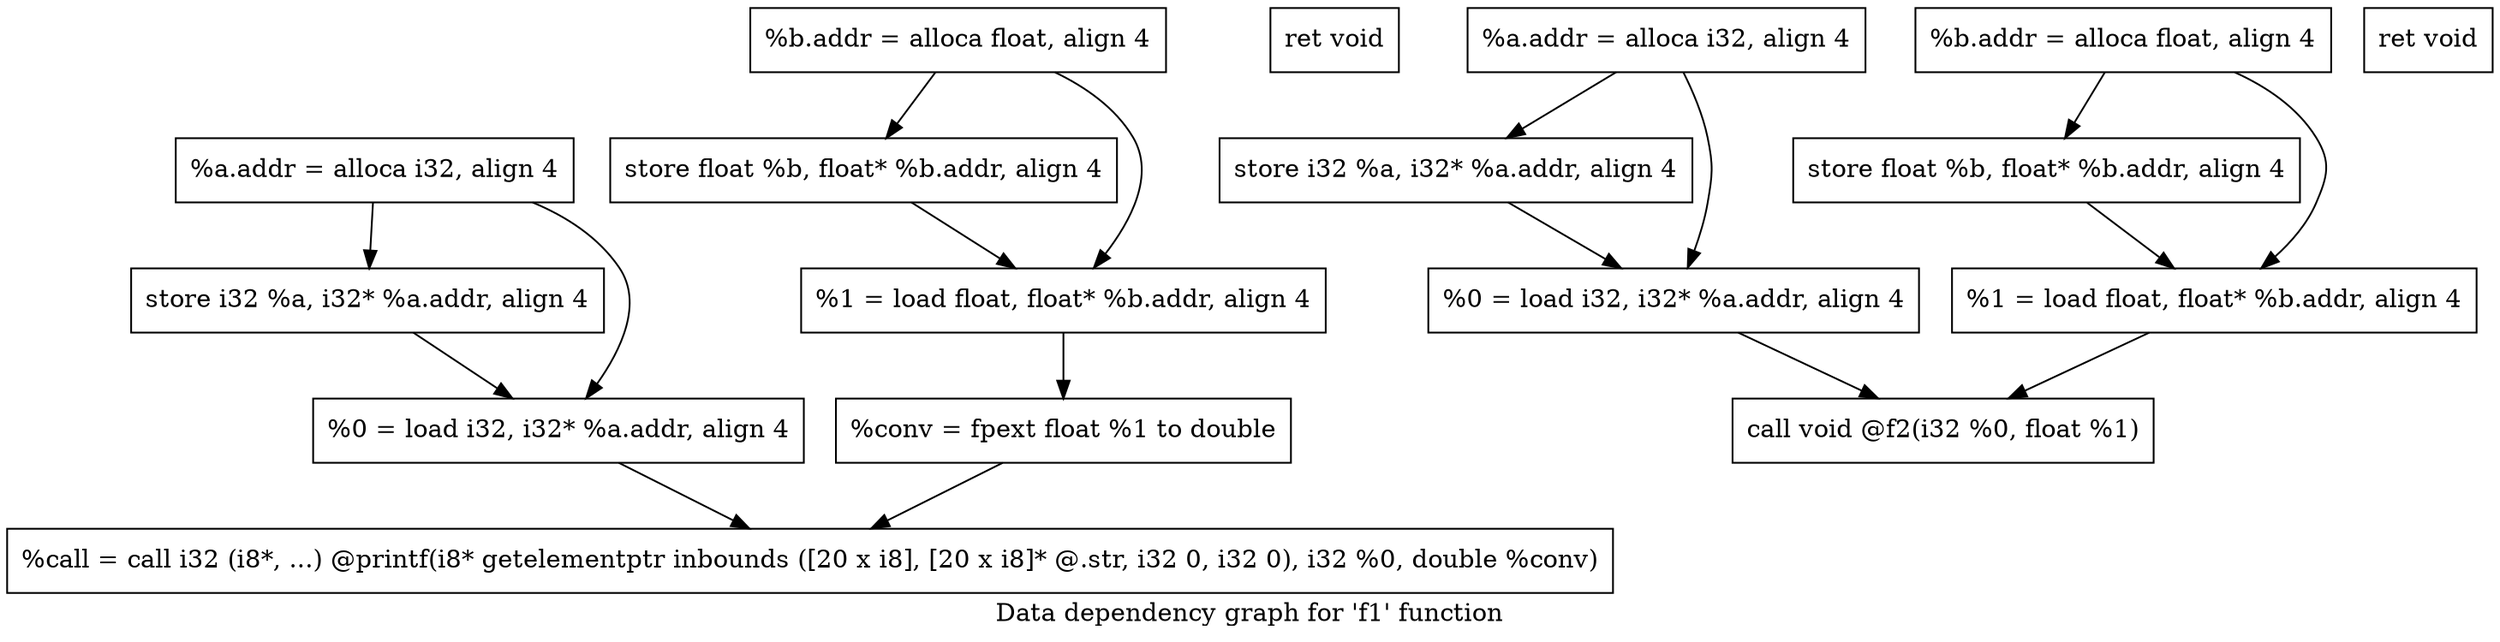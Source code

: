 digraph "Data dependency graph for 'f1' function" {
	label="Data dependency graph for 'f1' function";

	Node0x8aa99d0 [shape=record,label="{  %a.addr = alloca i32, align 4}"];
	Node0x8aa99d0 -> Node0x8aa9af0;
	Node0x8aa99d0 -> Node0x8aa9c00;
	Node0x8aa9a60 [shape=record,label="{  %b.addr = alloca float, align 4}"];
	Node0x8aa9a60 -> Node0x8aa9b90;
	Node0x8aa9a60 -> Node0x8aaaf30;
	Node0x8aa9af0 [shape=record,label="{  store i32 %a, i32* %a.addr, align 4}"];
	Node0x8aa9af0 -> Node0x8aa9c00;
	Node0x8aa9b90 [shape=record,label="{  store float %b, float* %b.addr, align 4}"];
	Node0x8aa9b90 -> Node0x8aaaf30;
	Node0x8aa9c00 [shape=record,label="{  %0 = load i32, i32* %a.addr, align 4}"];
	Node0x8aa9c00 -> Node0x8aab040;
	Node0x8aaaf30 [shape=record,label="{  %1 = load float, float* %b.addr, align 4}"];
	Node0x8aaaf30 -> Node0x8aaafd0;
	Node0x8aaafd0 [shape=record,label="{  %conv = fpext float %1 to double}"];
	Node0x8aaafd0 -> Node0x8aab040;
	Node0x8aab040 [shape=record,label="{  %call = call i32 (i8*, ...) @printf(i8* getelementptr inbounds ([20 x i8], [20 x i8]* @.str, i32 0, i32 0), i32 %0, double %conv)}"];
	Node0x8aab0f0 [shape=record,label="{  ret void}"];
	Node0x8aab2f0 [shape=record,label="{  %a.addr = alloca i32, align 4}"];
	Node0x8aab2f0 -> Node0x8aab3d0;
	Node0x8aab2f0 -> Node0x8aab4f0;
	Node0x8aab360 [shape=record,label="{  %b.addr = alloca float, align 4}"];
	Node0x8aab360 -> Node0x8aab460;
	Node0x8aab360 -> Node0x8aac7c0;
	Node0x8aab3d0 [shape=record,label="{  store i32 %a, i32* %a.addr, align 4}"];
	Node0x8aab3d0 -> Node0x8aab4f0;
	Node0x8aab460 [shape=record,label="{  store float %b, float* %b.addr, align 4}"];
	Node0x8aab460 -> Node0x8aac7c0;
	Node0x8aab4f0 [shape=record,label="{  %0 = load i32, i32* %a.addr, align 4}"];
	Node0x8aab4f0 -> Node0x8aac860;
	Node0x8aac7c0 [shape=record,label="{  %1 = load float, float* %b.addr, align 4}"];
	Node0x8aac7c0 -> Node0x8aac860;
	Node0x8aac860 [shape=record,label="{  call void @f2(i32 %0, float %1)}"];
	Node0x8aac8f0 [shape=record,label="{  ret void}"];
}

